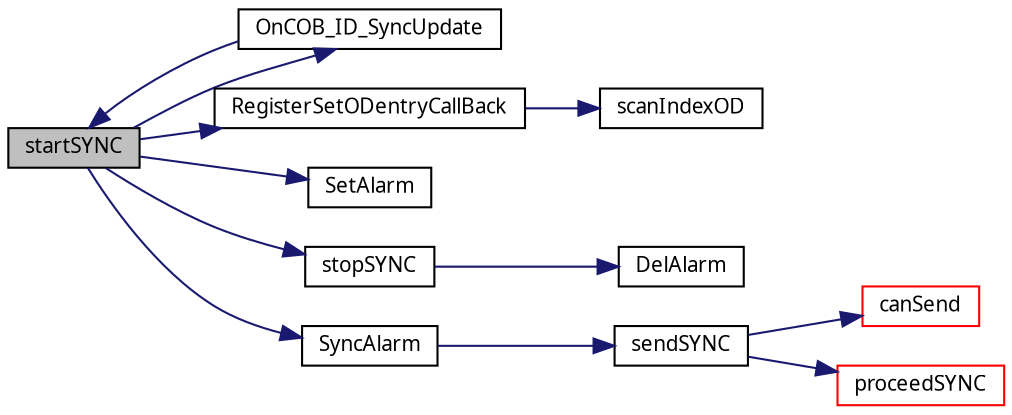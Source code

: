 digraph G
{
  edge [fontname="FreeSans.ttf",fontsize=10,labelfontname="FreeSans.ttf",labelfontsize=10];
  node [fontname="FreeSans.ttf",fontsize=10,shape=record];
  rankdir=LR;
  Node1 [label="startSYNC",height=0.2,width=0.4,color="black", fillcolor="grey75", style="filled" fontcolor="black"];
  Node1 -> Node2 [color="midnightblue",fontsize=10,style="solid",fontname="FreeSans.ttf"];
  Node2 [label="OnCOB_ID_SyncUpdate",height=0.2,width=0.4,color="black", fillcolor="white", style="filled",URL="$sync_8c.html#82595787f641ab85980d83522f1158b0"];
  Node2 -> Node1 [color="midnightblue",fontsize=10,style="solid",fontname="FreeSans.ttf"];
  Node1 -> Node3 [color="midnightblue",fontsize=10,style="solid",fontname="FreeSans.ttf"];
  Node3 [label="RegisterSetODentryCallBack",height=0.2,width=0.4,color="black", fillcolor="white", style="filled",URL="$objacces_8c.html#514e7b9c13835a86446b1cd38fa34049"];
  Node3 -> Node4 [color="midnightblue",fontsize=10,style="solid",fontname="FreeSans.ttf"];
  Node4 [label="scanIndexOD",height=0.2,width=0.4,color="black", fillcolor="white", style="filled",URL="$objacces_8c.html#11e9f24840d05a6a622955b51f91af53"];
  Node1 -> Node5 [color="midnightblue",fontsize=10,style="solid",fontname="FreeSans.ttf"];
  Node5 [label="SetAlarm",height=0.2,width=0.4,color="black", fillcolor="white", style="filled",URL="$timer_8c.html#11c2616d78f06ed9144ef662f757b128"];
  Node1 -> Node6 [color="midnightblue",fontsize=10,style="solid",fontname="FreeSans.ttf"];
  Node6 [label="stopSYNC",height=0.2,width=0.4,color="black", fillcolor="white", style="filled",URL="$sync_8c.html#41c47dbd59d22bf9bab6cd288cf27164"];
  Node6 -> Node7 [color="midnightblue",fontsize=10,style="solid",fontname="FreeSans.ttf"];
  Node7 [label="DelAlarm",height=0.2,width=0.4,color="black", fillcolor="white", style="filled",URL="$timer_8c.html#991b3cfaac2f201b14d5530f75985c21"];
  Node1 -> Node8 [color="midnightblue",fontsize=10,style="solid",fontname="FreeSans.ttf"];
  Node8 [label="SyncAlarm",height=0.2,width=0.4,color="black", fillcolor="white", style="filled",URL="$sync_8c.html#bbcce7b549414c7bc1aa72fa66258b45"];
  Node8 -> Node9 [color="midnightblue",fontsize=10,style="solid",fontname="FreeSans.ttf"];
  Node9 [label="sendSYNC",height=0.2,width=0.4,color="black", fillcolor="white", style="filled",URL="$sync_8c.html#0bcc501eb14c12365ffbaa3453905b50"];
  Node9 -> Node10 [color="midnightblue",fontsize=10,style="solid",fontname="FreeSans.ttf"];
  Node10 [label="canSend",height=0.2,width=0.4,color="red", fillcolor="white", style="filled",URL="$canOpenDriver_8c.html#b57b4b3c000e9f61135175495e874977"];
  Node9 -> Node11 [color="midnightblue",fontsize=10,style="solid",fontname="FreeSans.ttf"];
  Node11 [label="proceedSYNC",height=0.2,width=0.4,color="red", fillcolor="white", style="filled",URL="$sync_8c.html#80cadcba23dc859db8a8d3f52789d6d1"];
}
